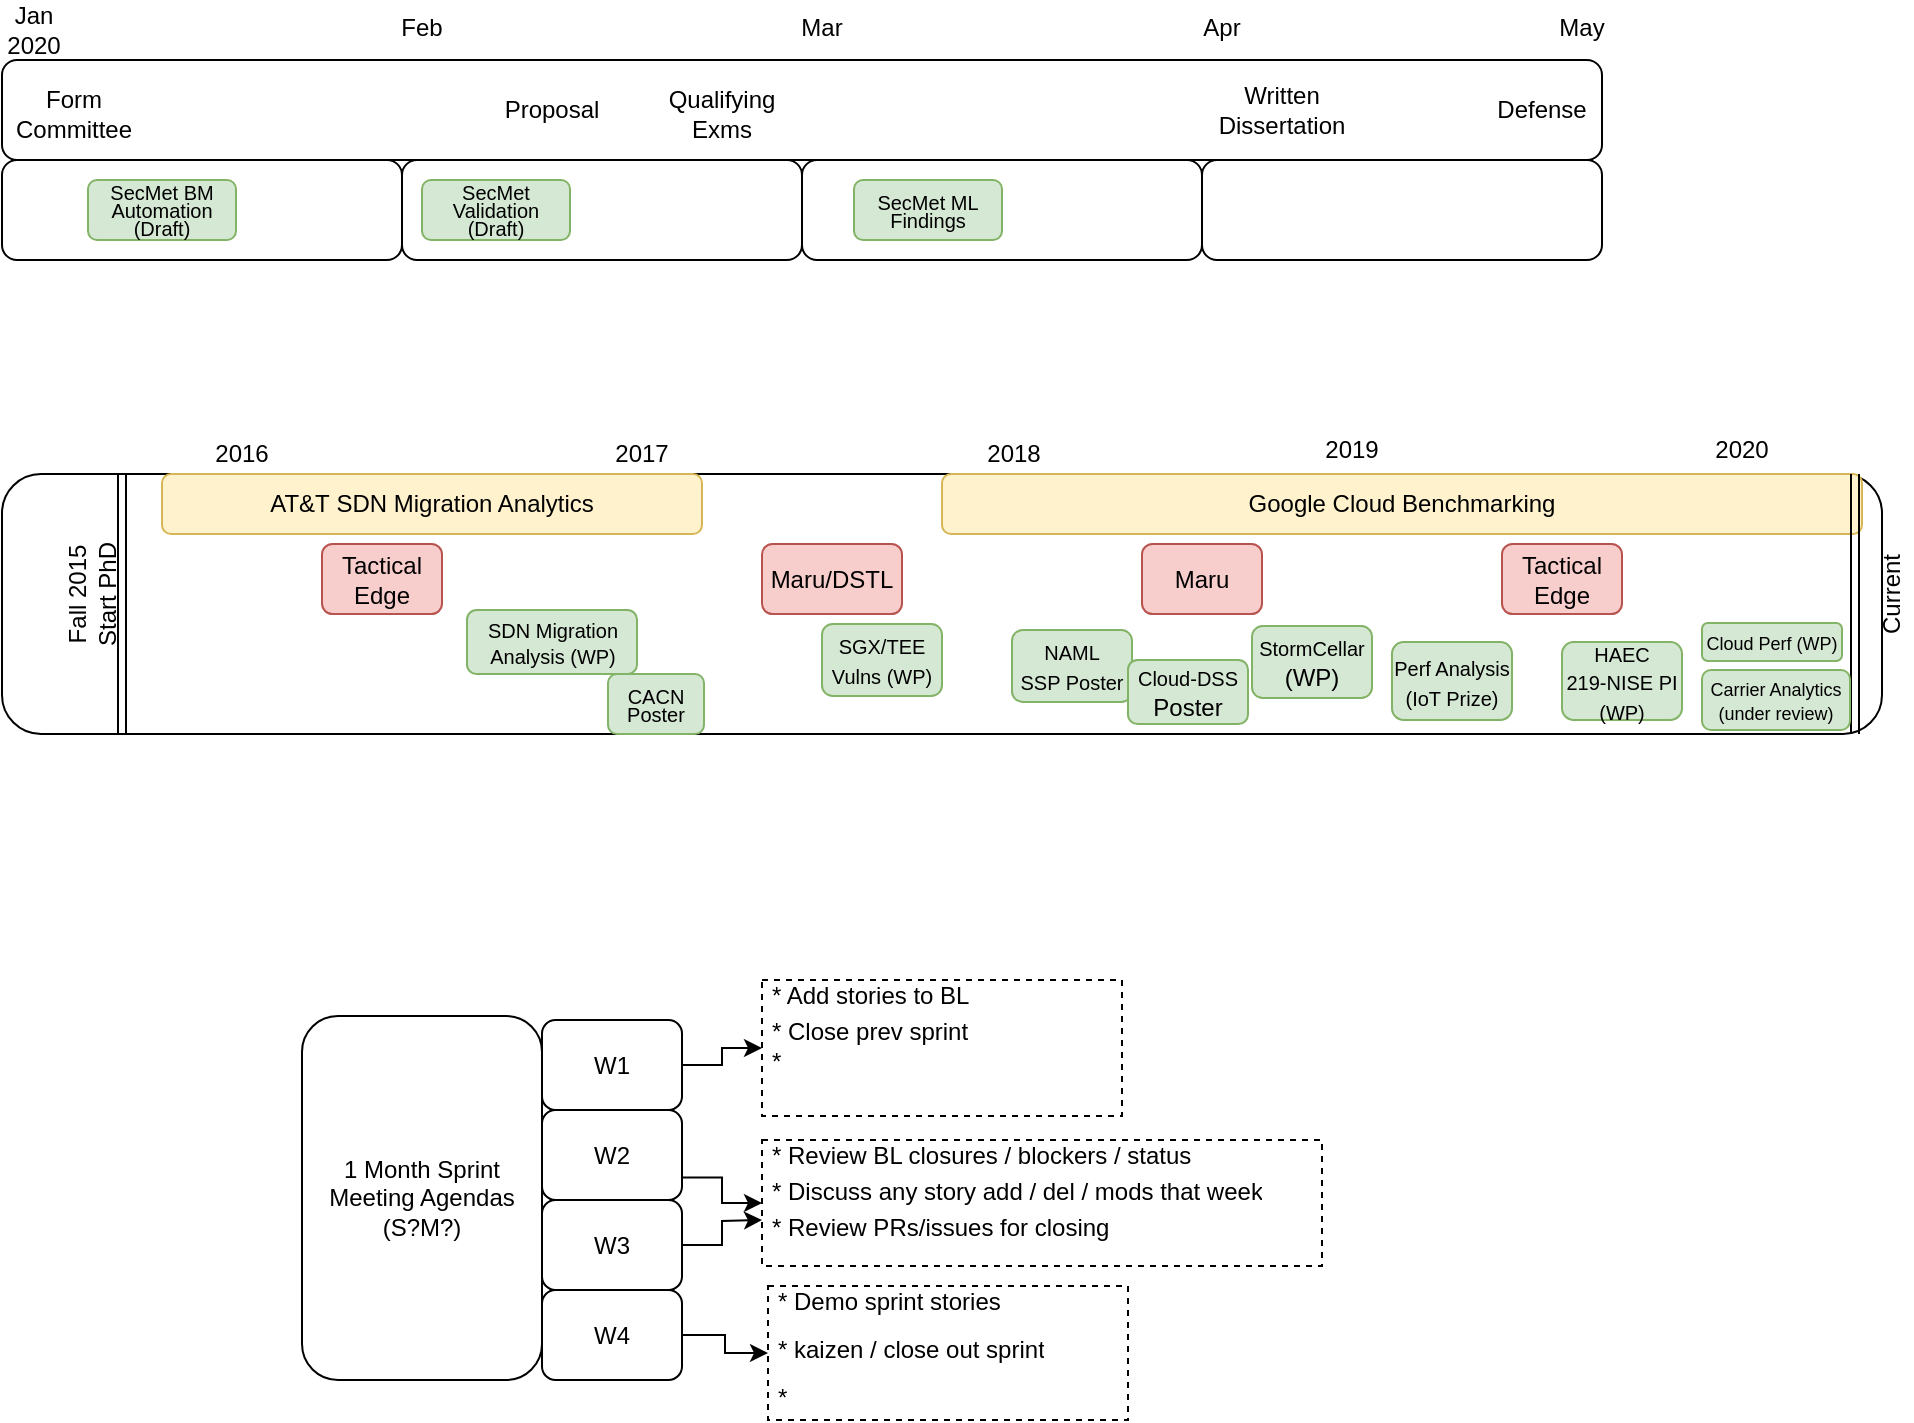 <mxfile version="10.8.0" type="device"><diagram id="aGktUM1lkDeVI7QSTK1n" name="Page-1"><mxGraphModel dx="1106" dy="689" grid="1" gridSize="10" guides="1" tooltips="1" connect="1" arrows="1" fold="1" page="1" pageScale="1" pageWidth="850" pageHeight="1100" math="0" shadow="0"><root><mxCell id="0"/><mxCell id="1" parent="0"/><mxCell id="eshnywSgoczDaG8fi9LL-45" value="" style="rounded=1;whiteSpace=wrap;html=1;" vertex="1" parent="1"><mxGeometry x="40" y="297" width="940" height="130" as="geometry"/></mxCell><mxCell id="eshnywSgoczDaG8fi9LL-1" value="" style="rounded=1;whiteSpace=wrap;html=1;" vertex="1" parent="1"><mxGeometry x="40" y="90" width="800" height="50" as="geometry"/></mxCell><mxCell id="eshnywSgoczDaG8fi9LL-2" value="" style="rounded=1;whiteSpace=wrap;html=1;" vertex="1" parent="1"><mxGeometry x="40" y="140" width="200" height="50" as="geometry"/></mxCell><mxCell id="eshnywSgoczDaG8fi9LL-3" value="" style="rounded=1;whiteSpace=wrap;html=1;" vertex="1" parent="1"><mxGeometry x="240" y="140" width="200" height="50" as="geometry"/></mxCell><mxCell id="eshnywSgoczDaG8fi9LL-4" value="" style="rounded=1;whiteSpace=wrap;html=1;" vertex="1" parent="1"><mxGeometry x="440" y="140" width="200" height="50" as="geometry"/></mxCell><mxCell id="eshnywSgoczDaG8fi9LL-5" value="" style="rounded=1;whiteSpace=wrap;html=1;" vertex="1" parent="1"><mxGeometry x="640" y="140" width="200" height="50" as="geometry"/></mxCell><mxCell id="eshnywSgoczDaG8fi9LL-6" value="Jan&lt;br&gt;2020&lt;br&gt;" style="text;html=1;strokeColor=none;fillColor=none;align=center;verticalAlign=middle;whiteSpace=wrap;rounded=0;" vertex="1" parent="1"><mxGeometry x="46" y="70" width="20" height="10" as="geometry"/></mxCell><mxCell id="eshnywSgoczDaG8fi9LL-7" value="May" style="text;html=1;strokeColor=none;fillColor=none;align=center;verticalAlign=middle;whiteSpace=wrap;rounded=0;" vertex="1" parent="1"><mxGeometry x="820" y="69" width="20" height="10" as="geometry"/></mxCell><mxCell id="eshnywSgoczDaG8fi9LL-9" value="Proposal" style="text;html=1;strokeColor=none;fillColor=none;align=center;verticalAlign=middle;whiteSpace=wrap;rounded=0;" vertex="1" parent="1"><mxGeometry x="295" y="105" width="40" height="20" as="geometry"/></mxCell><mxCell id="eshnywSgoczDaG8fi9LL-10" value="Qualifying Exms" style="text;html=1;strokeColor=none;fillColor=none;align=center;verticalAlign=middle;whiteSpace=wrap;rounded=0;" vertex="1" parent="1"><mxGeometry x="380" y="107" width="40" height="20" as="geometry"/></mxCell><mxCell id="eshnywSgoczDaG8fi9LL-11" value="Defense" style="text;html=1;strokeColor=none;fillColor=none;align=center;verticalAlign=middle;whiteSpace=wrap;rounded=0;" vertex="1" parent="1"><mxGeometry x="790" y="105" width="40" height="20" as="geometry"/></mxCell><mxCell id="eshnywSgoczDaG8fi9LL-13" value="Feb" style="text;html=1;strokeColor=none;fillColor=none;align=center;verticalAlign=middle;whiteSpace=wrap;rounded=0;" vertex="1" parent="1"><mxGeometry x="240" y="69" width="20" height="10" as="geometry"/></mxCell><mxCell id="eshnywSgoczDaG8fi9LL-14" value="Mar" style="text;html=1;strokeColor=none;fillColor=none;align=center;verticalAlign=middle;whiteSpace=wrap;rounded=0;" vertex="1" parent="1"><mxGeometry x="440" y="69" width="20" height="10" as="geometry"/></mxCell><mxCell id="eshnywSgoczDaG8fi9LL-15" value="Apr" style="text;html=1;strokeColor=none;fillColor=none;align=center;verticalAlign=middle;whiteSpace=wrap;rounded=0;" vertex="1" parent="1"><mxGeometry x="640" y="69" width="20" height="10" as="geometry"/></mxCell><mxCell id="eshnywSgoczDaG8fi9LL-16" value="&lt;div style=&quot;text-align: left&quot;&gt;&lt;span&gt;AT&amp;amp;T&amp;nbsp;&lt;/span&gt;&lt;span&gt;SDN Migration Analytics&lt;/span&gt;&lt;/div&gt;" style="rounded=1;whiteSpace=wrap;html=1;fillColor=#fff2cc;strokeColor=#d6b656;" vertex="1" parent="1"><mxGeometry x="120" y="297" width="270" height="30" as="geometry"/></mxCell><mxCell id="eshnywSgoczDaG8fi9LL-18" value="&lt;p style=&quot;line-height: 100%&quot;&gt;&lt;font style=&quot;font-size: 10px&quot;&gt;SDN Migration Analysis (WP)&lt;/font&gt;&lt;/p&gt;" style="rounded=1;whiteSpace=wrap;html=1;fillColor=#d5e8d4;strokeColor=#82b366;" vertex="1" parent="1"><mxGeometry x="272.5" y="365" width="85" height="32" as="geometry"/></mxCell><mxCell id="eshnywSgoczDaG8fi9LL-19" value="Tactical Edge" style="rounded=1;whiteSpace=wrap;html=1;fillColor=#f8cecc;strokeColor=#b85450;" vertex="1" parent="1"><mxGeometry x="200" y="332" width="60" height="35" as="geometry"/></mxCell><mxCell id="eshnywSgoczDaG8fi9LL-28" value="1 Month Sprint Meeting Agendas&lt;br&gt;(S?M?)" style="rounded=1;whiteSpace=wrap;html=1;" vertex="1" parent="1"><mxGeometry x="190" y="568" width="120" height="182" as="geometry"/></mxCell><mxCell id="eshnywSgoczDaG8fi9LL-29" value="W1 " style="rounded=1;whiteSpace=wrap;html=1;" vertex="1" parent="1"><mxGeometry x="310" y="570" width="70" height="45" as="geometry"/></mxCell><mxCell id="eshnywSgoczDaG8fi9LL-30" value="W2" style="rounded=1;whiteSpace=wrap;html=1;" vertex="1" parent="1"><mxGeometry x="310" y="615" width="70" height="45" as="geometry"/></mxCell><mxCell id="eshnywSgoczDaG8fi9LL-31" value="W3" style="rounded=1;whiteSpace=wrap;html=1;" vertex="1" parent="1"><mxGeometry x="310" y="660" width="70" height="45" as="geometry"/></mxCell><mxCell id="eshnywSgoczDaG8fi9LL-32" value="W4" style="rounded=1;whiteSpace=wrap;html=1;" vertex="1" parent="1"><mxGeometry x="310" y="705" width="70" height="45" as="geometry"/></mxCell><mxCell id="eshnywSgoczDaG8fi9LL-33" value="&lt;p style=&quot;line-height: 100%&quot;&gt;* Add stories to BL&lt;br&gt;&lt;/p&gt;&lt;p style=&quot;line-height: 0%&quot;&gt;* Close prev sprint&lt;/p&gt;&lt;p style=&quot;line-height: 60%&quot;&gt;* &lt;br&gt;&lt;/p&gt;&lt;p style=&quot;line-height: 0%&quot;&gt;&lt;br&gt;&lt;/p&gt;&lt;p&gt;&lt;/p&gt;" style="text;html=1;strokeColor=#000000;fillColor=none;spacing=5;spacingTop=-20;whiteSpace=wrap;overflow=hidden;rounded=0;dashed=1;" vertex="1" parent="1"><mxGeometry x="420" y="550" width="180" height="68" as="geometry"/></mxCell><mxCell id="eshnywSgoczDaG8fi9LL-34" style="edgeStyle=orthogonalEdgeStyle;rounded=0;html=1;exitX=1;exitY=0.5;entryX=0;entryY=0.5;jettySize=auto;orthogonalLoop=1;" edge="1" parent="1" source="eshnywSgoczDaG8fi9LL-29" target="eshnywSgoczDaG8fi9LL-33"><mxGeometry relative="1" as="geometry"/></mxCell><mxCell id="eshnywSgoczDaG8fi9LL-35" value="&lt;p style=&quot;line-height: 100%&quot;&gt;* Review BL closures / blockers / status&lt;br&gt;&lt;/p&gt;&lt;p style=&quot;line-height: 0%&quot;&gt;* Discuss any story add / del / mods that week&lt;/p&gt;&lt;p style=&quot;line-height: 100%&quot;&gt;* Review PRs/issues for closing&lt;br&gt;&lt;/p&gt;&lt;p style=&quot;line-height: 0%&quot;&gt;&lt;br&gt;&lt;/p&gt;&lt;p&gt;&lt;/p&gt;" style="text;html=1;strokeColor=#000000;fillColor=none;spacing=5;spacingTop=-20;whiteSpace=wrap;overflow=hidden;rounded=0;dashed=1;" vertex="1" parent="1"><mxGeometry x="420" y="630" width="280" height="63" as="geometry"/></mxCell><mxCell id="eshnywSgoczDaG8fi9LL-36" style="edgeStyle=orthogonalEdgeStyle;rounded=0;html=1;exitX=1;exitY=0.75;entryX=0;entryY=0.5;jettySize=auto;orthogonalLoop=1;" edge="1" parent="1" source="eshnywSgoczDaG8fi9LL-30" target="eshnywSgoczDaG8fi9LL-35"><mxGeometry relative="1" as="geometry"/></mxCell><mxCell id="eshnywSgoczDaG8fi9LL-37" style="edgeStyle=orthogonalEdgeStyle;rounded=0;html=1;exitX=1;exitY=0.5;jettySize=auto;orthogonalLoop=1;" edge="1" parent="1" source="eshnywSgoczDaG8fi9LL-31"><mxGeometry relative="1" as="geometry"><mxPoint x="420" y="670" as="targetPoint"/></mxGeometry></mxCell><mxCell id="eshnywSgoczDaG8fi9LL-38" value="&lt;p style=&quot;line-height: 100%&quot;&gt;* Demo sprint stories&lt;/p&gt;&lt;p style=&quot;line-height: 100%&quot;&gt;* kaizen / close out sprint&lt;br&gt;&lt;/p&gt;&lt;p style=&quot;line-height: 100%&quot;&gt;* &lt;br&gt;&lt;/p&gt;" style="text;html=1;strokeColor=#000000;fillColor=none;spacing=5;spacingTop=-20;whiteSpace=wrap;overflow=hidden;rounded=0;dashed=1;" vertex="1" parent="1"><mxGeometry x="423" y="703" width="180" height="67" as="geometry"/></mxCell><mxCell id="eshnywSgoczDaG8fi9LL-39" style="edgeStyle=orthogonalEdgeStyle;rounded=0;html=1;exitX=1;exitY=0.5;entryX=0;entryY=0.5;jettySize=auto;orthogonalLoop=1;" edge="1" parent="1" source="eshnywSgoczDaG8fi9LL-32" target="eshnywSgoczDaG8fi9LL-38"><mxGeometry relative="1" as="geometry"/></mxCell><mxCell id="eshnywSgoczDaG8fi9LL-40" value="Form Committee" style="text;html=1;strokeColor=none;fillColor=none;align=center;verticalAlign=middle;whiteSpace=wrap;rounded=0;" vertex="1" parent="1"><mxGeometry x="56" y="107" width="40" height="20" as="geometry"/></mxCell><mxCell id="eshnywSgoczDaG8fi9LL-44" value="Written Dissertation" style="text;html=1;strokeColor=none;fillColor=none;align=center;verticalAlign=middle;whiteSpace=wrap;rounded=0;" vertex="1" parent="1"><mxGeometry x="660" y="105" width="40" height="20" as="geometry"/></mxCell><mxCell id="eshnywSgoczDaG8fi9LL-46" value="2020&lt;br&gt;" style="text;html=1;strokeColor=none;fillColor=none;align=center;verticalAlign=middle;whiteSpace=wrap;rounded=0;" vertex="1" parent="1"><mxGeometry x="900" y="280" width="20" height="10" as="geometry"/></mxCell><mxCell id="eshnywSgoczDaG8fi9LL-47" value="2016&lt;br&gt;" style="text;html=1;strokeColor=none;fillColor=none;align=center;verticalAlign=middle;whiteSpace=wrap;rounded=0;" vertex="1" parent="1"><mxGeometry x="150" y="282" width="20" height="10" as="geometry"/></mxCell><mxCell id="eshnywSgoczDaG8fi9LL-48" value="2017&lt;br&gt;" style="text;html=1;strokeColor=none;fillColor=none;align=center;verticalAlign=middle;whiteSpace=wrap;rounded=0;" vertex="1" parent="1"><mxGeometry x="350" y="282" width="20" height="10" as="geometry"/></mxCell><mxCell id="eshnywSgoczDaG8fi9LL-49" value="2018&lt;br&gt;" style="text;html=1;strokeColor=none;fillColor=none;align=center;verticalAlign=middle;whiteSpace=wrap;rounded=0;" vertex="1" parent="1"><mxGeometry x="536" y="282" width="20" height="10" as="geometry"/></mxCell><mxCell id="eshnywSgoczDaG8fi9LL-50" value="2019&lt;br&gt;" style="text;html=1;strokeColor=none;fillColor=none;align=center;verticalAlign=middle;whiteSpace=wrap;rounded=0;" vertex="1" parent="1"><mxGeometry x="705" y="280" width="20" height="10" as="geometry"/></mxCell><mxCell id="eshnywSgoczDaG8fi9LL-51" value="" style="shape=link;html=1;" edge="1" parent="1"><mxGeometry width="50" height="50" relative="1" as="geometry"><mxPoint x="100" y="427" as="sourcePoint"/><mxPoint x="100" y="297" as="targetPoint"/></mxGeometry></mxCell><mxCell id="eshnywSgoczDaG8fi9LL-52" value="Fall 2015 Start PhD" style="text;html=1;strokeColor=none;fillColor=none;align=center;verticalAlign=middle;whiteSpace=wrap;rounded=0;rotation=-90;" vertex="1" parent="1"><mxGeometry x="50" y="347" width="70" height="20" as="geometry"/></mxCell><mxCell id="eshnywSgoczDaG8fi9LL-53" value="&lt;div style=&quot;text-align: left&quot;&gt;Google Cloud Benchmarking&lt;/div&gt;" style="rounded=1;whiteSpace=wrap;html=1;fillColor=#fff2cc;strokeColor=#d6b656;" vertex="1" parent="1"><mxGeometry x="510" y="297" width="460" height="30" as="geometry"/></mxCell><mxCell id="eshnywSgoczDaG8fi9LL-54" value="Maru/DSTL" style="rounded=1;whiteSpace=wrap;html=1;fillColor=#f8cecc;strokeColor=#b85450;" vertex="1" parent="1"><mxGeometry x="420" y="332" width="70" height="35" as="geometry"/></mxCell><mxCell id="eshnywSgoczDaG8fi9LL-55" value="Maru" style="rounded=1;whiteSpace=wrap;html=1;fillColor=#f8cecc;strokeColor=#b85450;" vertex="1" parent="1"><mxGeometry x="610" y="332" width="60" height="35" as="geometry"/></mxCell><mxCell id="eshnywSgoczDaG8fi9LL-56" value="&lt;font style=&quot;font-size: 10px&quot;&gt;&lt;span style=&quot;line-height: 20%&quot;&gt;NAML&lt;/span&gt;&lt;br&gt;&lt;span style=&quot;line-height: 20%&quot;&gt;SSP Poster&lt;/span&gt;&lt;/font&gt;&lt;br&gt;" style="rounded=1;whiteSpace=wrap;html=1;fillColor=#d5e8d4;strokeColor=#82b366;" vertex="1" parent="1"><mxGeometry x="545" y="375" width="60" height="36" as="geometry"/></mxCell><mxCell id="eshnywSgoczDaG8fi9LL-58" value="" style="shape=link;html=1;" edge="1" parent="1"><mxGeometry width="50" height="50" relative="1" as="geometry"><mxPoint x="966.5" y="427" as="sourcePoint"/><mxPoint x="966.5" y="297" as="targetPoint"/></mxGeometry></mxCell><mxCell id="eshnywSgoczDaG8fi9LL-59" value="Current" style="text;html=1;strokeColor=none;fillColor=none;align=center;verticalAlign=middle;whiteSpace=wrap;rounded=0;rotation=-90;" vertex="1" parent="1"><mxGeometry x="950" y="347" width="70" height="20" as="geometry"/></mxCell><mxCell id="eshnywSgoczDaG8fi9LL-60" value="Tactical Edge" style="rounded=1;whiteSpace=wrap;html=1;fillColor=#f8cecc;strokeColor=#b85450;" vertex="1" parent="1"><mxGeometry x="790" y="332" width="60" height="35" as="geometry"/></mxCell><mxCell id="eshnywSgoczDaG8fi9LL-62" value="&lt;p style=&quot;line-height: 90% ; font-size: 10px&quot;&gt;CACN Poster&lt;/p&gt;" style="rounded=1;whiteSpace=wrap;html=1;fillColor=#d5e8d4;strokeColor=#82b366;" vertex="1" parent="1"><mxGeometry x="343" y="397" width="48" height="30" as="geometry"/></mxCell><mxCell id="eshnywSgoczDaG8fi9LL-63" value="&lt;span style=&quot;font-size: 10px&quot;&gt;Cloud-DSS&lt;br&gt;&lt;/span&gt;Poster&lt;br&gt;" style="rounded=1;whiteSpace=wrap;html=1;fillColor=#d5e8d4;strokeColor=#82b366;" vertex="1" parent="1"><mxGeometry x="603" y="390" width="60" height="32" as="geometry"/></mxCell><mxCell id="eshnywSgoczDaG8fi9LL-64" value="&lt;span style=&quot;font-size: 10px&quot;&gt;Perf Analysis&lt;br&gt;(IoT Prize)&lt;br&gt;&lt;/span&gt;" style="rounded=1;whiteSpace=wrap;html=1;fillColor=#d5e8d4;strokeColor=#82b366;" vertex="1" parent="1"><mxGeometry x="735" y="381" width="60" height="39" as="geometry"/></mxCell><mxCell id="eshnywSgoczDaG8fi9LL-65" value="&lt;span style=&quot;line-height: 100%&quot;&gt;&lt;font style=&quot;font-size: 9px&quot;&gt;Cloud Perf (WP)&lt;/font&gt;&lt;/span&gt;&lt;br&gt;" style="rounded=1;whiteSpace=wrap;html=1;fillColor=#d5e8d4;strokeColor=#82b366;" vertex="1" parent="1"><mxGeometry x="890" y="371.5" width="70" height="19" as="geometry"/></mxCell><mxCell id="eshnywSgoczDaG8fi9LL-66" value="&lt;font style=&quot;font-size: 10px&quot;&gt;&lt;font style=&quot;font-size: 10px&quot;&gt;HAEC&lt;br&gt;219-NISE PI&lt;br&gt;&lt;/font&gt;(WP)&lt;/font&gt;&lt;br&gt;" style="rounded=1;whiteSpace=wrap;html=1;fillColor=#d5e8d4;strokeColor=#82b366;" vertex="1" parent="1"><mxGeometry x="820" y="381" width="60" height="39" as="geometry"/></mxCell><mxCell id="eshnywSgoczDaG8fi9LL-67" value="&lt;span style=&quot;font-size: 10px&quot;&gt;SGX/TEE Vulns (WP)&lt;/span&gt;&lt;br&gt;" style="rounded=1;whiteSpace=wrap;html=1;fillColor=#d5e8d4;strokeColor=#82b366;" vertex="1" parent="1"><mxGeometry x="450" y="372" width="60" height="36" as="geometry"/></mxCell><mxCell id="eshnywSgoczDaG8fi9LL-68" value="&lt;span style=&quot;font-size: 10px&quot;&gt;StormCellar&lt;br&gt;&lt;/span&gt;(WP)&lt;br&gt;" style="rounded=1;whiteSpace=wrap;html=1;fillColor=#d5e8d4;strokeColor=#82b366;" vertex="1" parent="1"><mxGeometry x="665" y="373" width="60" height="36" as="geometry"/></mxCell><mxCell id="eshnywSgoczDaG8fi9LL-69" value="&lt;p style=&quot;line-height: 90%&quot;&gt;&lt;font style=&quot;font-size: 9px&quot;&gt;Carrier Analytics (under review)&lt;/font&gt;&lt;/p&gt;" style="rounded=1;whiteSpace=wrap;html=1;fillColor=#d5e8d4;strokeColor=#82b366;" vertex="1" parent="1"><mxGeometry x="890" y="395" width="74" height="30" as="geometry"/></mxCell><mxCell id="eshnywSgoczDaG8fi9LL-70" value="&lt;p style=&quot;line-height: 90% ; font-size: 10px&quot;&gt;SecMet Validation (Draft)&lt;/p&gt;" style="rounded=1;whiteSpace=wrap;html=1;fillColor=#d5e8d4;strokeColor=#82b366;" vertex="1" parent="1"><mxGeometry x="250" y="150" width="74" height="30" as="geometry"/></mxCell><mxCell id="eshnywSgoczDaG8fi9LL-71" value="&lt;p style=&quot;line-height: 90% ; font-size: 10px&quot;&gt;SecMet BM Automation (Draft)&lt;/p&gt;" style="rounded=1;whiteSpace=wrap;html=1;fillColor=#d5e8d4;strokeColor=#82b366;" vertex="1" parent="1"><mxGeometry x="83" y="150" width="74" height="30" as="geometry"/></mxCell><mxCell id="eshnywSgoczDaG8fi9LL-73" value="&lt;p style=&quot;line-height: 90% ; font-size: 10px&quot;&gt;SecMet ML Findings&lt;/p&gt;" style="rounded=1;whiteSpace=wrap;html=1;fillColor=#d5e8d4;strokeColor=#82b366;" vertex="1" parent="1"><mxGeometry x="466" y="150" width="74" height="30" as="geometry"/></mxCell></root></mxGraphModel></diagram></mxfile>